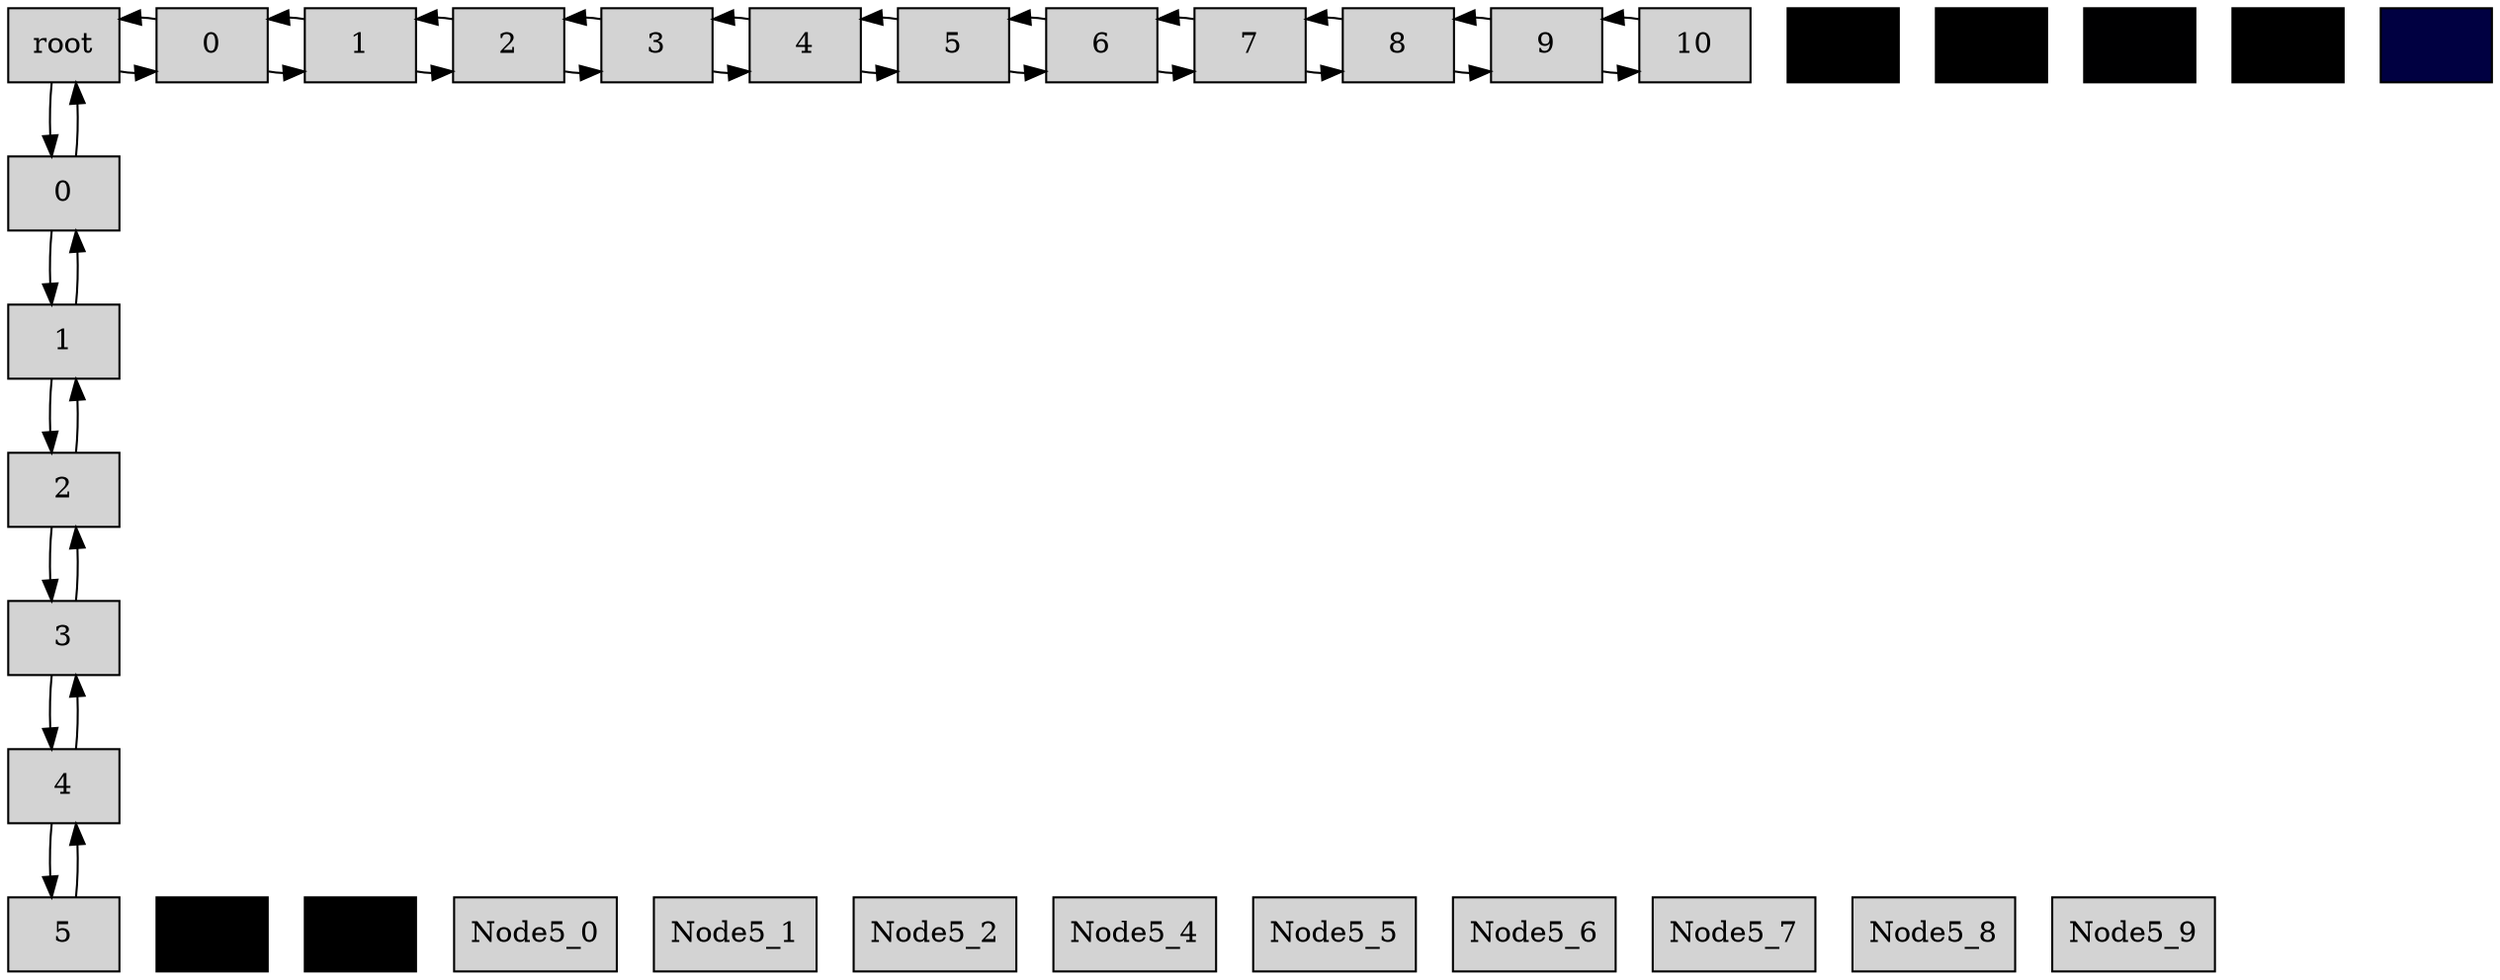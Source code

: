  digraph Matriz {
     node [shape=box, style=filled];
"Node_encabezado_-1_0" [label="root"]
"Node_encabezado_-1_0" -> "Node_fila_-1_0"
"Node_encabezado_-1_0" -> "Node_fila_-1_0"[dir=back]
"Node_encabezado_-1_0" -> "Node_encabezado_0_0"
"Node_encabezado_-1_0" -> "Node_encabezado_0_0"[dir=back]
"Node_encabezado_0_0" [label="0"]
"Node_encabezado_0_0" -> "Node_encabezado_1_0"
"Node_encabezado_0_0" -> "Node_encabezado_1_0"[dir=back]
"Node_encabezado_1_0" [label="1"]
"Node_encabezado_1_0" -> "Node_encabezado_2_0"
"Node_encabezado_1_0" -> "Node_encabezado_2_0"[dir=back]
"Node_encabezado_2_0" [label="2"]
"Node_encabezado_2_0" -> "Node_encabezado_3_0"
"Node_encabezado_2_0" -> "Node_encabezado_3_0"[dir=back]
"Node_encabezado_3_0" [label="3"]
"Node_encabezado_3_0" -> "Node_encabezado_4_0"
"Node_encabezado_3_0" -> "Node_encabezado_4_0"[dir=back]
"Node_encabezado_4_0" [label="4"]
"Node_encabezado_4_0" -> "Node_encabezado_5_0"
"Node_encabezado_4_0" -> "Node_encabezado_5_0"[dir=back]
"Node_encabezado_5_0" [label="5"]
"Node_encabezado_5_0" -> "Node_encabezado_6_0"
"Node_encabezado_5_0" -> "Node_encabezado_6_0"[dir=back]
"Node_encabezado_6_0" [label="6"]
"Node_encabezado_6_0" -> "Node_encabezado_7_0"
"Node_encabezado_6_0" -> "Node_encabezado_7_0"[dir=back]
"Node_encabezado_7_0" [label="7"]
"Node_encabezado_7_0" -> "Node_encabezado_8_0"
"Node_encabezado_7_0" -> "Node_encabezado_8_0"[dir=back]
"Node_encabezado_8_0" [label="8"]
"Node_encabezado_8_0" -> "Node_encabezado_9_0"
"Node_encabezado_8_0" -> "Node_encabezado_9_0"[dir=back]
"Node_encabezado_9_0" [label="9"]
"Node_encabezado_9_0" -> "Node_encabezado_10_0"
"Node_encabezado_9_0" -> "Node_encabezado_10_0"[dir=back]
"Node_encabezado_10_0" [label="10"]
 
{rank=same;"Node_encabezado_-1_0";"Node_encabezado_0_0";"Node_encabezado_1_0";"Node_encabezado_2_0";"Node_encabezado_3_0";"Node_encabezado_4_0";"Node_encabezado_5_0";"Node_encabezado_6_0";"Node_encabezado_7_0";"Node_encabezado_8_0";"Node_encabezado_9_0";"Node_encabezado_10_0";};
 
"Node_fila_-1_0" [label="0"]
"Node_fila_-1_0" -> "Node_fila_0_0"
"Node_fila_-1_0" -> "Node_fila_0_0"[dir=back]
"Node0_3" [label= " ", fillcolor="#000000", group=0]
 
{rank=same;};
 
"Node_fila_0_0" [label="1"]
"Node_fila_0_0" -> "Node_fila_1_0"
"Node_fila_0_0" -> "Node_fila_1_0"[dir=back]
"Node1_1" [label= " ", fillcolor="#000000", group=1]
"Node1_5" [label= " ", fillcolor="#000001", group=1]
 
{rank=same;};
 
"Node_fila_1_0" [label="2"]
"Node_fila_1_0" -> "Node_fila_2_0"
"Node_fila_1_0" -> "Node_fila_2_0"[dir=back]
 
{rank=same;};
 
"Node_fila_2_0" [label="3"]
"Node_fila_2_0" -> "Node_fila_3_0"
"Node_fila_2_0" -> "Node_fila_3_0"[dir=back]
"Node3_1" [label= " ", fillcolor="#000000", group=3]
 
{rank=same;};
 
"Node_fila_3_0" [label="4"]
"Node_fila_3_0" -> "Node_fila_4_0"
"Node_fila_3_0" -> "Node_fila_4_0"[dir=back]
"Node4_1" [label= " ", fillcolor="#000041", group=4]
 
{rank=same;};
 
"Node_fila_4_0" [label="5"]
"Node5_3" [label= " ", fillcolor="#000000", group=5]
"Node5_10" [label= " ", fillcolor="#000000", group=5]
 
{rank=same;"Node_fila_4_0";"Node5_0";"Node5_1";"Node5_2";"Node5_3";"Node5_4";"Node5_5";"Node5_6";"Node5_7";"Node5_8";"Node5_9";"Node5_10";};
 
 }

